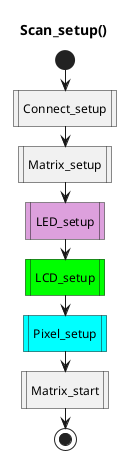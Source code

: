 '
' Scan_setup
'

@startuml
title Scan_setup()
start
:Connect_setup|
:Matrix_setup|
#Plum:LED_setup|
#Lime:LCD_setup|
#Aqua:Pixel_setup|
:Matrix_start|
stop
@enduml
